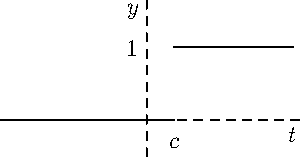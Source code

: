 import graph;
size(150,100);

real c=3/8;
real f(real x) {
  real val=0.0;
  if (x>c) val=1.0;
  return val;
};
bool3 branch(real x)
{
  if(x == c) return false;
  return default;
}
real zero(real x) {return 0;}
real one(real x) {return 1;}


ylimits(-0.5,1.5);


draw(graph(zero,-2,c));
draw(graph(one,c,2));

//draw(graph(f,-2,2,branch));

//ytick("$1$",(0,1),E);
labely("$1$",(0,1),W);
//xtick("$c$",(c,0),N);
labelx("$c$",(c,0),S);

axes("$t$","$y$",dashed);
attach(legend(),point(E),20E);

